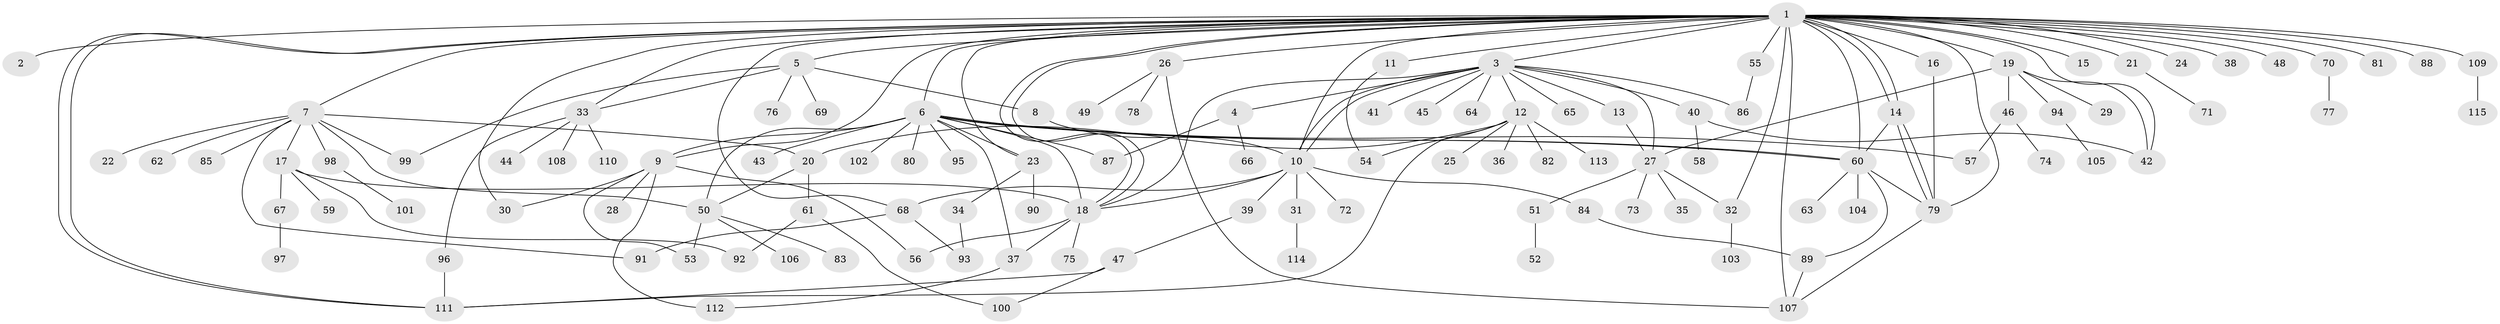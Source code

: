 // coarse degree distribution, {33: 0.011764705882352941, 1: 0.49411764705882355, 14: 0.011764705882352941, 3: 0.09411764705882353, 5: 0.058823529411764705, 13: 0.011764705882352941, 9: 0.03529411764705882, 6: 0.023529411764705882, 2: 0.17647058823529413, 8: 0.011764705882352941, 4: 0.047058823529411764, 7: 0.023529411764705882}
// Generated by graph-tools (version 1.1) at 2025/23/03/03/25 07:23:52]
// undirected, 115 vertices, 164 edges
graph export_dot {
graph [start="1"]
  node [color=gray90,style=filled];
  1;
  2;
  3;
  4;
  5;
  6;
  7;
  8;
  9;
  10;
  11;
  12;
  13;
  14;
  15;
  16;
  17;
  18;
  19;
  20;
  21;
  22;
  23;
  24;
  25;
  26;
  27;
  28;
  29;
  30;
  31;
  32;
  33;
  34;
  35;
  36;
  37;
  38;
  39;
  40;
  41;
  42;
  43;
  44;
  45;
  46;
  47;
  48;
  49;
  50;
  51;
  52;
  53;
  54;
  55;
  56;
  57;
  58;
  59;
  60;
  61;
  62;
  63;
  64;
  65;
  66;
  67;
  68;
  69;
  70;
  71;
  72;
  73;
  74;
  75;
  76;
  77;
  78;
  79;
  80;
  81;
  82;
  83;
  84;
  85;
  86;
  87;
  88;
  89;
  90;
  91;
  92;
  93;
  94;
  95;
  96;
  97;
  98;
  99;
  100;
  101;
  102;
  103;
  104;
  105;
  106;
  107;
  108;
  109;
  110;
  111;
  112;
  113;
  114;
  115;
  1 -- 2;
  1 -- 3;
  1 -- 5;
  1 -- 6;
  1 -- 7;
  1 -- 9;
  1 -- 10;
  1 -- 11;
  1 -- 14;
  1 -- 14;
  1 -- 15;
  1 -- 16;
  1 -- 18;
  1 -- 18;
  1 -- 19;
  1 -- 21;
  1 -- 23;
  1 -- 24;
  1 -- 26;
  1 -- 30;
  1 -- 32;
  1 -- 33;
  1 -- 38;
  1 -- 42;
  1 -- 48;
  1 -- 55;
  1 -- 60;
  1 -- 68;
  1 -- 70;
  1 -- 79;
  1 -- 81;
  1 -- 88;
  1 -- 107;
  1 -- 109;
  1 -- 111;
  1 -- 111;
  3 -- 4;
  3 -- 10;
  3 -- 10;
  3 -- 12;
  3 -- 13;
  3 -- 18;
  3 -- 27;
  3 -- 40;
  3 -- 41;
  3 -- 45;
  3 -- 64;
  3 -- 65;
  3 -- 86;
  4 -- 66;
  4 -- 87;
  5 -- 8;
  5 -- 33;
  5 -- 69;
  5 -- 76;
  5 -- 99;
  6 -- 9;
  6 -- 18;
  6 -- 23;
  6 -- 37;
  6 -- 43;
  6 -- 50;
  6 -- 57;
  6 -- 60;
  6 -- 60;
  6 -- 80;
  6 -- 87;
  6 -- 95;
  6 -- 102;
  7 -- 17;
  7 -- 20;
  7 -- 22;
  7 -- 50;
  7 -- 62;
  7 -- 85;
  7 -- 91;
  7 -- 98;
  7 -- 99;
  8 -- 10;
  9 -- 28;
  9 -- 30;
  9 -- 53;
  9 -- 56;
  9 -- 112;
  10 -- 18;
  10 -- 31;
  10 -- 39;
  10 -- 68;
  10 -- 72;
  10 -- 84;
  11 -- 54;
  12 -- 20;
  12 -- 25;
  12 -- 36;
  12 -- 54;
  12 -- 82;
  12 -- 111;
  12 -- 113;
  13 -- 27;
  14 -- 60;
  14 -- 79;
  14 -- 79;
  16 -- 79;
  17 -- 18;
  17 -- 59;
  17 -- 67;
  17 -- 92;
  18 -- 37;
  18 -- 56;
  18 -- 75;
  19 -- 27;
  19 -- 29;
  19 -- 42;
  19 -- 46;
  19 -- 94;
  20 -- 50;
  20 -- 61;
  21 -- 71;
  23 -- 34;
  23 -- 90;
  26 -- 49;
  26 -- 78;
  26 -- 107;
  27 -- 32;
  27 -- 35;
  27 -- 51;
  27 -- 73;
  31 -- 114;
  32 -- 103;
  33 -- 44;
  33 -- 96;
  33 -- 108;
  33 -- 110;
  34 -- 93;
  37 -- 112;
  39 -- 47;
  40 -- 42;
  40 -- 58;
  46 -- 57;
  46 -- 74;
  47 -- 100;
  47 -- 111;
  50 -- 53;
  50 -- 83;
  50 -- 106;
  51 -- 52;
  55 -- 86;
  60 -- 63;
  60 -- 79;
  60 -- 89;
  60 -- 104;
  61 -- 92;
  61 -- 100;
  67 -- 97;
  68 -- 91;
  68 -- 93;
  70 -- 77;
  79 -- 107;
  84 -- 89;
  89 -- 107;
  94 -- 105;
  96 -- 111;
  98 -- 101;
  109 -- 115;
}
